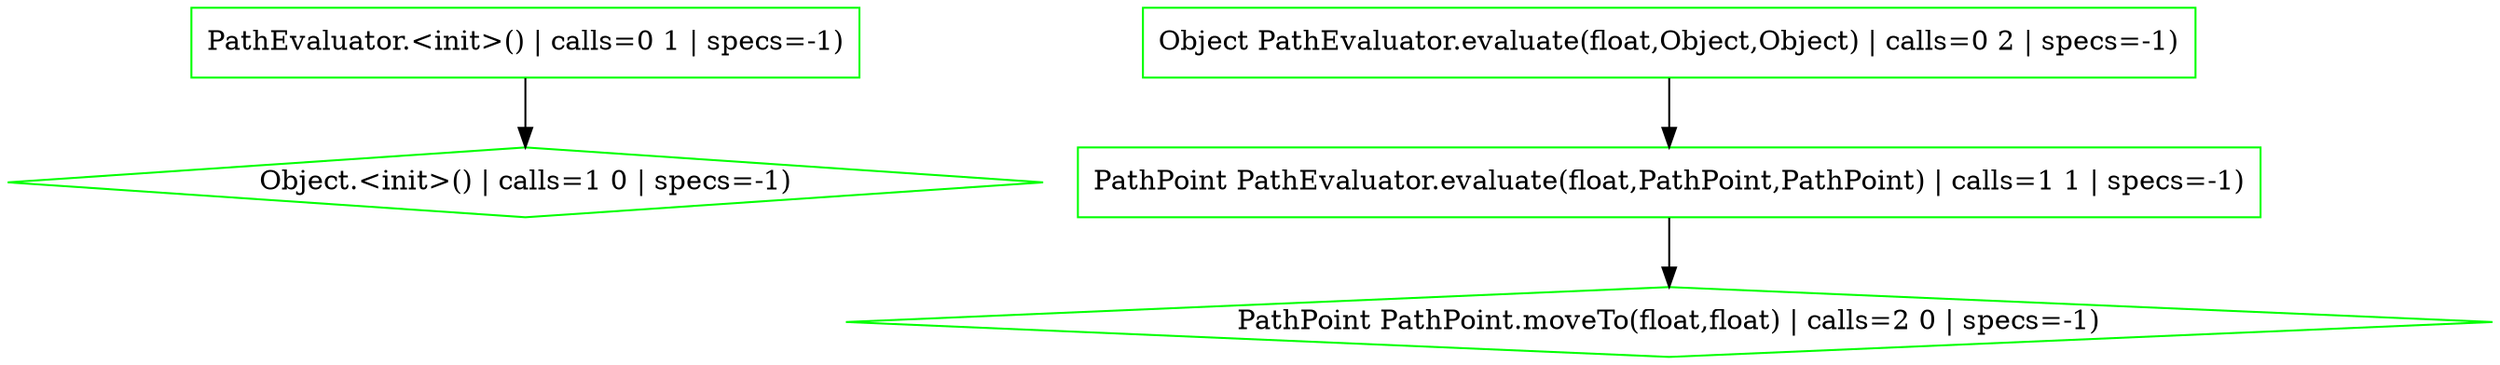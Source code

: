 digraph {
"java.lang.Object.<init>().dfab4f0d99f94f824a6db190f40d78c9" [shape=box,label="Object.<init>() | calls=1 0 | specs=-1)",color=green,shape=diamond]
"com.karthik.imager.Animutils.PathEvaluator.<init>().852ef829bcaf09c212babb18ac911252" [shape=box,label="PathEvaluator.<init>() | calls=0 1 | specs=-1)",color=green,shape=box]
"com.karthik.imager.Animutils.PathEvaluator.evaluate(float,java.lang.Object,java.lang.Object):java.la.d2f4e7e3d8828d6ec5bb7970687c1ae1" [shape=box,label="Object PathEvaluator.evaluate(float,Object,Object) | calls=0 2 | specs=-1)",color=green,shape=box]
"com.karthik.imager.Animutils.PathEvaluator.evaluate(float,com.karthik.imager.Animutils.PathPoint,com.ced6e80f9ff45d3cbf2646283b0b4447" [shape=box,label="PathPoint PathEvaluator.evaluate(float,PathPoint,PathPoint) | calls=1 1 | specs=-1)",color=green,shape=box]
"com.karthik.imager.Animutils.PathPoint.moveTo(float,float):com.karthik.imager.Animutils.PathPoint.9398c9555213350d64edaa98f1fbd78d" [shape=box,label="PathPoint PathPoint.moveTo(float,float) | calls=2 0 | specs=-1)",color=green,shape=diamond]
"com.karthik.imager.Animutils.PathEvaluator.evaluate(float,com.karthik.imager.Animutils.PathPoint,com.ced6e80f9ff45d3cbf2646283b0b4447" -> "com.karthik.imager.Animutils.PathPoint.moveTo(float,float):com.karthik.imager.Animutils.PathPoint.9398c9555213350d64edaa98f1fbd78d"
"com.karthik.imager.Animutils.PathEvaluator.evaluate(float,java.lang.Object,java.lang.Object):java.la.d2f4e7e3d8828d6ec5bb7970687c1ae1" -> "com.karthik.imager.Animutils.PathEvaluator.evaluate(float,com.karthik.imager.Animutils.PathPoint,com.ced6e80f9ff45d3cbf2646283b0b4447"
"com.karthik.imager.Animutils.PathEvaluator.<init>().852ef829bcaf09c212babb18ac911252" -> "java.lang.Object.<init>().dfab4f0d99f94f824a6db190f40d78c9"
}
